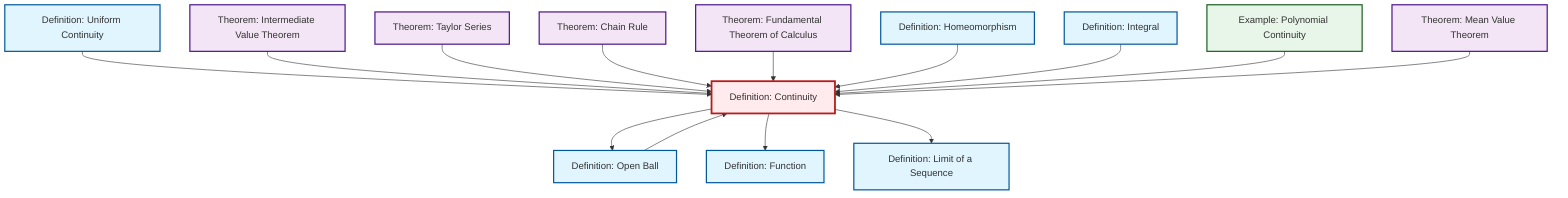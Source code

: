 graph TD
    classDef definition fill:#e1f5fe,stroke:#01579b,stroke-width:2px
    classDef theorem fill:#f3e5f5,stroke:#4a148c,stroke-width:2px
    classDef axiom fill:#fff3e0,stroke:#e65100,stroke-width:2px
    classDef example fill:#e8f5e9,stroke:#1b5e20,stroke-width:2px
    classDef current fill:#ffebee,stroke:#b71c1c,stroke-width:3px
    def-limit["Definition: Limit of a Sequence"]:::definition
    thm-mean-value["Theorem: Mean Value Theorem"]:::theorem
    def-continuity["Definition: Continuity"]:::definition
    thm-intermediate-value["Theorem: Intermediate Value Theorem"]:::theorem
    def-homeomorphism["Definition: Homeomorphism"]:::definition
    def-function["Definition: Function"]:::definition
    thm-chain-rule["Theorem: Chain Rule"]:::theorem
    ex-polynomial-continuity["Example: Polynomial Continuity"]:::example
    thm-fundamental-calculus["Theorem: Fundamental Theorem of Calculus"]:::theorem
    def-integral["Definition: Integral"]:::definition
    def-uniform-continuity["Definition: Uniform Continuity"]:::definition
    def-open-ball["Definition: Open Ball"]:::definition
    thm-taylor-series["Theorem: Taylor Series"]:::theorem
    def-open-ball --> def-continuity
    def-uniform-continuity --> def-continuity
    thm-intermediate-value --> def-continuity
    def-continuity --> def-open-ball
    thm-taylor-series --> def-continuity
    def-continuity --> def-function
    def-continuity --> def-limit
    thm-chain-rule --> def-continuity
    thm-fundamental-calculus --> def-continuity
    def-homeomorphism --> def-continuity
    def-integral --> def-continuity
    ex-polynomial-continuity --> def-continuity
    thm-mean-value --> def-continuity
    class def-continuity current